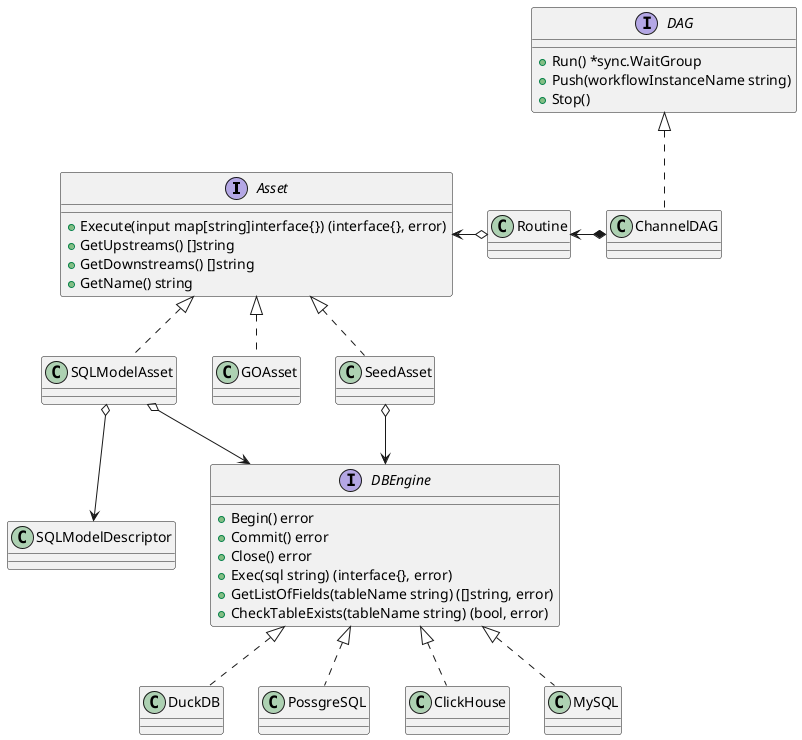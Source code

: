 @startuml

interface Asset {
    +Execute(input map[string]interface{}) (interface{}, error)
	+GetUpstreams() []string
	+GetDownstreams() []string
	+GetName() string
}

Class SQLModelAsset
Interface DBEngine {
    +Begin() error
	+Commit() error
	+Close() error
	+Exec(sql string) (interface{}, error)
	+GetListOfFields(tableName string) ([]string, error)
	+CheckTableExists(tableName string) (bool, error)
}

Class DuckDB
Class PossgreSQL
Class ClickHouse
Class MySQL
Class SQLModelDescriptor
Interface DAG {
    +Run() *sync.WaitGroup
	+Push(workflowInstanceName string)
	+Stop()
}

class Routine

SQLModelAsset .up.|> Asset
GOAsset .up.|> Asset
SeedAsset .up.|> Asset
SQLModelAsset o-right-> DBEngine
SQLModelAsset o--> SQLModelDescriptor
SeedAsset o--> DBEngine
DuckDB .up.|> DBEngine
PossgreSQL .up.|> DBEngine
ClickHouse .up.|> DBEngine
MySQL .up.|> DBEngine

ChannelDAG .up.|> DAG 
ChannelDAG *-left->Routine 
Routine o-left->Asset
@enduml